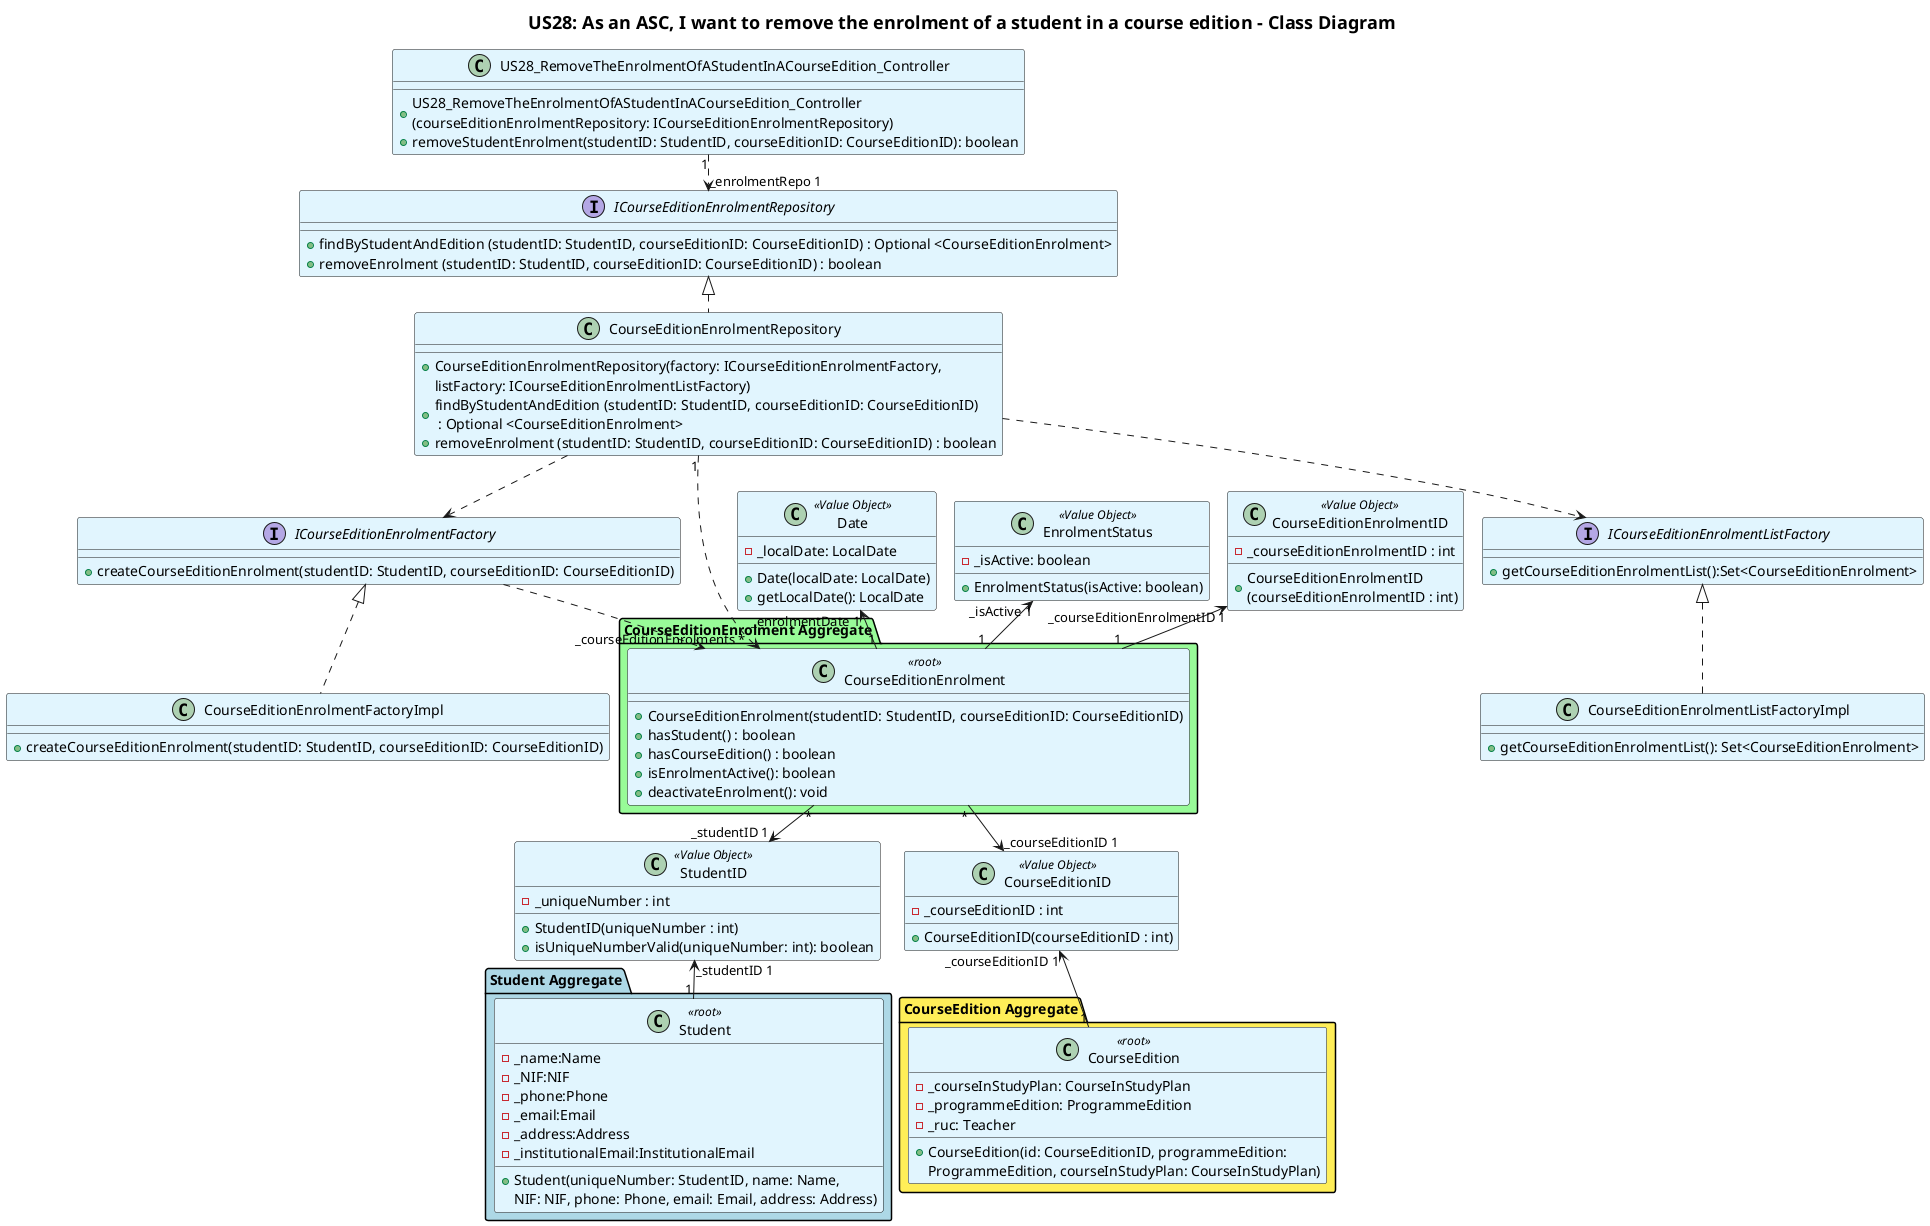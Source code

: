 @startuml
title US28: As an ASC, I want to remove the enrolment of a student in a course edition - Class Diagram
!pragma layout smetana
skinparam classBackgroundColor #E1F5FE
skinparam titleFontSize 18

class US28_RemoveTheEnrolmentOfAStudentInACourseEdition_Controller {
    +US28_RemoveTheEnrolmentOfAStudentInACourseEdition_Controller\n(courseEditionEnrolmentRepository: ICourseEditionEnrolmentRepository)
    +removeStudentEnrolment(studentID: StudentID, courseEditionID: CourseEditionID): boolean
}

package "CourseEditionEnrolment Aggregate" #PaleGreen{
class CourseEditionEnrolment <<root>>{
    +CourseEditionEnrolment(studentID: StudentID, courseEditionID: CourseEditionID)
    +hasStudent() : boolean
    +hasCourseEdition() : boolean
    +isEnrolmentActive(): boolean
    +deactivateEnrolment(): void
}
}

class Date <<Value Object >> {
    -_localDate: LocalDate
    + Date(localDate: LocalDate)
    + getLocalDate(): LocalDate
}

class EnrolmentStatus <<Value Object>>{
    -_isActive: boolean
    + EnrolmentStatus(isActive: boolean)
    }


class CourseEditionEnrolmentRepository {
    +CourseEditionEnrolmentRepository(factory: ICourseEditionEnrolmentFactory,
     listFactory: ICourseEditionEnrolmentListFactory)
    +findByStudentAndEdition (studentID: StudentID, courseEditionID: CourseEditionID)\n : Optional <CourseEditionEnrolment>
    +removeEnrolment (studentID: StudentID, courseEditionID: CourseEditionID) : boolean
}

interface ICourseEditionEnrolmentRepository {
    +findByStudentAndEdition (studentID: StudentID, courseEditionID: CourseEditionID) : Optional <CourseEditionEnrolment>
    +removeEnrolment (studentID: StudentID, courseEditionID: CourseEditionID) : boolean
}

package "Student Aggregate" #LightBlue{
class Student <<root>>{
    -_name:Name
    -_NIF:NIF
    -_phone:Phone
    -_email:Email
    -_address:Address
    -_institutionalEmail:InstitutionalEmail
    +Student(uniqueNumber: StudentID, name: Name,
     NIF: NIF, phone: Phone, email: Email, address: Address)
}
}

class StudentID <<Value Object>> {
    -_uniqueNumber : int
    + StudentID(uniqueNumber : int)
    + isUniqueNumberValid(uniqueNumber: int): boolean
}


package "CourseEdition Aggregate" #FFEE58{
class CourseEdition <<root>>{
    -_courseInStudyPlan: CourseInStudyPlan
    -_programmeEdition: ProgrammeEdition
    -_ruc: Teacher
    +CourseEdition(id: CourseEditionID, programmeEdition:
    ProgrammeEdition, courseInStudyPlan: CourseInStudyPlan)
}
}

class CourseEditionID <<Value Object>> {
    -_courseEditionID : int
    + CourseEditionID(courseEditionID : int)
}

class CourseEditionEnrolmentID <<Value Object>> {
    -_courseEditionEnrolmentID : int
    + CourseEditionEnrolmentID\n(courseEditionEnrolmentID : int)
    }

class CourseEditionEnrolmentFactoryImpl {
    +createCourseEditionEnrolment(studentID: StudentID, courseEditionID: CourseEditionID)
}

class CourseEditionEnrolmentListFactoryImpl{
    +getCourseEditionEnrolmentList(): Set<CourseEditionEnrolment>
}

interface ICourseEditionEnrolmentFactory{
    +createCourseEditionEnrolment(studentID: StudentID, courseEditionID: CourseEditionID)
}
interface ICourseEditionEnrolmentListFactory{
    +getCourseEditionEnrolmentList():Set<CourseEditionEnrolment>
}


CourseEditionEnrolment "*" --> "_studentID 1" StudentID
CourseEditionEnrolment "*" --> "_courseEditionID 1    " CourseEditionID
ICourseEditionEnrolmentFactory <|.. CourseEditionEnrolmentFactoryImpl
ICourseEditionEnrolmentListFactory <|.. CourseEditionEnrolmentListFactoryImpl
CourseEditionEnrolmentRepository ..> ICourseEditionEnrolmentFactory
ICourseEditionEnrolmentFactory ..> CourseEditionEnrolment
CourseEditionEnrolmentRepository ..> ICourseEditionEnrolmentListFactory
ICourseEditionEnrolmentRepository <|.. CourseEditionEnrolmentRepository
US28_RemoveTheEnrolmentOfAStudentInACourseEdition_Controller "1" ..> "_enrolmentRepo 1" ICourseEditionEnrolmentRepository
Date "_enrolmentDate 1" <-- "1" CourseEditionEnrolment
EnrolmentStatus "_isActive 1" <-- "1" CourseEditionEnrolment
StudentID "_studentID 1" <-- "1" Student
CourseEditionEnrolmentRepository "1"..> "_courseEditionEnrolments *    " CourseEditionEnrolment
CourseEditionID "_courseEditionID 1" <-- "1" CourseEdition
CourseEditionEnrolmentID "_courseEditionEnrolmentID 1" <-- "1" CourseEditionEnrolment



@enduml
